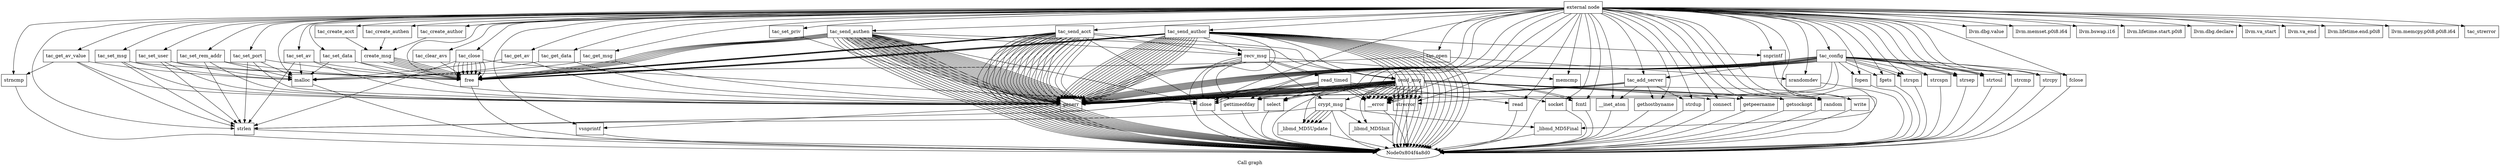 digraph "Call graph" {
	label="Call graph";

	Node0x804f4a8a0 [shape=record,label="{external node}"];
	Node0x804f4a8a0 -> Node0x804f4a930;
	Node0x804f4a8a0 -> Node0x804f4ab10;
	Node0x804f4a8a0 -> Node0x804f4abd0;
	Node0x804f4a8a0 -> Node0x804f4a9f0;
	Node0x804f4a8a0 -> Node0x804f4aa50;
	Node0x804f4a8a0 -> Node0x804f4ac30;
	Node0x804f4a8a0 -> Node0x804f4aab0;
	Node0x804f4a8a0 -> Node0x804f4ac90;
	Node0x804f4a8a0 -> Node0x804f4acf0;
	Node0x804f4a8a0 -> Node0x804f4ad50;
	Node0x804f4a8a0 -> Node0x804f4ab70;
	Node0x804f4a8a0 -> Node0x804f4adb0;
	Node0x804f4a8a0 -> Node0x804f4ae10;
	Node0x804f4a8a0 -> Node0x804f4ae70;
	Node0x804f4a8a0 -> Node0x804f4aed0;
	Node0x804f4a8a0 -> Node0x804f4af30;
	Node0x804f4a8a0 -> Node0x804f4af90;
	Node0x804f4a8a0 -> Node0x804f4aff0;
	Node0x804f4a8a0 -> Node0x804f4b050;
	Node0x804f4a8a0 -> Node0x804f4b0b0;
	Node0x804f4a8a0 -> Node0x804f4b110;
	Node0x804f4a8a0 -> Node0x804f4b170;
	Node0x804f4a8a0 -> Node0x804f4b1d0;
	Node0x804f4a8a0 -> Node0x804f4b470;
	Node0x804f4a8a0 -> Node0x804f4b230;
	Node0x804f4a8a0 -> Node0x804f4b290;
	Node0x804f4a8a0 -> Node0x804f4b2f0;
	Node0x804f4a8a0 -> Node0x804f4b350;
	Node0x804f4a8a0 -> Node0x804f4b3b0;
	Node0x804f4a8a0 -> Node0x804f4b410;
	Node0x804f4a8a0 -> Node0x804f4b4d0;
	Node0x804f4a8a0 -> Node0x804f4b590;
	Node0x804f4a8a0 -> Node0x804f4b5f0;
	Node0x804f4a8a0 -> Node0x804f4b650;
	Node0x804f4a8a0 -> Node0x804f4b6b0;
	Node0x804f4a8a0 -> Node0x804f4b710;
	Node0x804f4a8a0 -> Node0x804f4b770;
	Node0x804f4a8a0 -> Node0x804f4b7d0;
	Node0x804f4a8a0 -> Node0x804f4b830;
	Node0x804f4a8a0 -> Node0x804f4bc50;
	Node0x804f4a8a0 -> Node0x804f4bd70;
	Node0x804f4a8a0 -> Node0x804f4be30;
	Node0x804f4a8a0 -> Node0x804f4be90;
	Node0x804f4a8a0 -> Node0x804f4bef0;
	Node0x804f4a8a0 -> Node0x804f4bdd0;
	Node0x804f4a8a0 -> Node0x804f4ba70;
	Node0x804f4a8a0 -> Node0x804f4b950;
	Node0x804f4a8a0 -> Node0x804f4b9b0;
	Node0x804f4a8a0 -> Node0x804f4ba10;
	Node0x804f4a8a0 -> Node0x804f4bad0;
	Node0x804f4a8a0 -> Node0x804f4bb30;
	Node0x804f4a8a0 -> Node0x804f4bb90;
	Node0x804f4a8a0 -> Node0x804f4bcb0;
	Node0x804f4a8a0 -> Node0x804f4bf50;
	Node0x804f4a8a0 -> Node0x804f4bfb0;
	Node0x804f4a8a0 -> Node0x804f4c010;
	Node0x804f4a8a0 -> Node0x804f4c070;
	Node0x804f4a8a0 -> Node0x804f4c0d0;
	Node0x804f4a8a0 -> Node0x804f4c130;
	Node0x804f4a8a0 -> Node0x804f4c190;
	Node0x804f4a8a0 -> Node0x804f4c1f0;
	Node0x804f4a8a0 -> Node0x804f4c250;
	Node0x804f4a8a0 -> Node0x804f4c2b0;
	Node0x804f4a8a0 -> Node0x804f4c310;
	Node0x804f4a8a0 -> Node0x804f4c370;
	Node0x804f4a8a0 -> Node0x804f4c3d0;
	Node0x804f4a8a0 -> Node0x804f4c430;
	Node0x804f4a8a0 -> Node0x804f4c490;
	Node0x804f4a930 [shape=record,label="{tac_add_server}"];
	Node0x804f4a930 -> Node0x804f4a990;
	Node0x804f4a930 -> Node0x804f4a9f0;
	Node0x804f4a930 -> Node0x804f4aa50;
	Node0x804f4a930 -> Node0x804f4a990;
	Node0x804f4a930 -> Node0x804f4aab0;
	Node0x804f4a930 -> Node0x804f4a990;
	Node0x804f4ab10 [shape=record,label="{llvm.dbg.value}"];
	Node0x804f4a990 [shape=record,label="{generr}"];
	Node0x804f4a990 -> Node0x804f4ab70;
	Node0x804f4abd0 [shape=record,label="{llvm.memset.p0i8.i64}"];
	Node0x804f4a9f0 [shape=record,label="{__inet_aton}"];
	Node0x804f4a9f0 -> Node0x804f4a8d0;
	Node0x804f4aa50 [shape=record,label="{gethostbyname}"];
	Node0x804f4aa50 -> Node0x804f4a8d0;
	Node0x804f4ac30 [shape=record,label="{llvm.bswap.i16}"];
	Node0x804f4aab0 [shape=record,label="{strdup}"];
	Node0x804f4aab0 -> Node0x804f4a8d0;
	Node0x804f4ac90 [shape=record,label="{llvm.lifetime.start.p0i8}"];
	Node0x804f4acf0 [shape=record,label="{llvm.dbg.declare}"];
	Node0x804f4ad50 [shape=record,label="{llvm.va_start}"];
	Node0x804f4ab70 [shape=record,label="{vsnprintf}"];
	Node0x804f4ab70 -> Node0x804f4a8d0;
	Node0x804f4adb0 [shape=record,label="{llvm.va_end}"];
	Node0x804f4ae10 [shape=record,label="{llvm.lifetime.end.p0i8}"];
	Node0x804f4ae70 [shape=record,label="{tac_close}"];
	Node0x804f4ae70 -> Node0x804f4aed0;
	Node0x804f4ae70 -> Node0x804f4af30;
	Node0x804f4ae70 -> Node0x804f4af90;
	Node0x804f4ae70 -> Node0x804f4af90;
	Node0x804f4ae70 -> Node0x804f4af90;
	Node0x804f4ae70 -> Node0x804f4af90;
	Node0x804f4ae70 -> Node0x804f4af90;
	Node0x804f4ae70 -> Node0x804f4af90;
	Node0x804f4ae70 -> Node0x804f4af90;
	Node0x804f4ae70 -> Node0x804f4af90;
	Node0x804f4aed0 [shape=record,label="{close}"];
	Node0x804f4aed0 -> Node0x804f4a8d0;
	Node0x804f4af30 [shape=record,label="{strlen}"];
	Node0x804f4af30 -> Node0x804f4a8d0;
	Node0x804f4af90 [shape=record,label="{free}"];
	Node0x804f4af90 -> Node0x804f4a8d0;
	Node0x804f4aff0 [shape=record,label="{tac_config}"];
	Node0x804f4aff0 -> Node0x804f4b050;
	Node0x804f4aff0 -> Node0x804f4b0b0;
	Node0x804f4aff0 -> Node0x804f4b110;
	Node0x804f4aff0 -> Node0x804f4a990;
	Node0x804f4aff0 -> Node0x804f4b170;
	Node0x804f4aff0 -> Node0x804f4af30;
	Node0x804f4aff0 -> Node0x804f4a990;
	Node0x804f4aff0 -> Node0x804f4a990;
	Node0x804f4aff0 -> Node0x804f4b1d0;
	Node0x804f4aff0 -> Node0x804f4b1d0;
	Node0x804f4aff0 -> Node0x804f4b230;
	Node0x804f4aff0 -> Node0x804f4a990;
	Node0x804f4aff0 -> Node0x804f4a990;
	Node0x804f4aff0 -> Node0x804f4b290;
	Node0x804f4aff0 -> Node0x804f4b290;
	Node0x804f4aff0 -> Node0x804f4b2f0;
	Node0x804f4aff0 -> Node0x804f4a990;
	Node0x804f4aff0 -> Node0x804f4b2f0;
	Node0x804f4aff0 -> Node0x804f4a990;
	Node0x804f4aff0 -> Node0x804f4b350;
	Node0x804f4aff0 -> Node0x804f4a990;
	Node0x804f4aff0 -> Node0x804f4a930;
	Node0x804f4aff0 -> Node0x804f4b3b0;
	Node0x804f4aff0 -> Node0x804f4a990;
	Node0x804f4aff0 -> Node0x804f4b410;
	Node0x804f4b050 [shape=record,label="{fopen}"];
	Node0x804f4b050 -> Node0x804f4a8d0;
	Node0x804f4b0b0 [shape=record,label="{__error}"];
	Node0x804f4b0b0 -> Node0x804f4a8d0;
	Node0x804f4b110 [shape=record,label="{strerror}"];
	Node0x804f4b110 -> Node0x804f4a8d0;
	Node0x804f4b170 [shape=record,label="{fgets}"];
	Node0x804f4b170 -> Node0x804f4a8d0;
	Node0x804f4b1d0 [shape=record,label="{strspn}"];
	Node0x804f4b1d0 -> Node0x804f4a8d0;
	Node0x804f4b470 [shape=record,label="{llvm.memcpy.p0i8.p0i8.i64}"];
	Node0x804f4b230 [shape=record,label="{strcspn}"];
	Node0x804f4b230 -> Node0x804f4a8d0;
	Node0x804f4b290 [shape=record,label="{strsep}"];
	Node0x804f4b290 -> Node0x804f4a8d0;
	Node0x804f4b2f0 [shape=record,label="{strtoul}"];
	Node0x804f4b2f0 -> Node0x804f4a8d0;
	Node0x804f4b350 [shape=record,label="{strcmp}"];
	Node0x804f4b350 -> Node0x804f4a8d0;
	Node0x804f4b3b0 [shape=record,label="{strcpy}"];
	Node0x804f4b3b0 -> Node0x804f4a8d0;
	Node0x804f4b410 [shape=record,label="{fclose}"];
	Node0x804f4b410 -> Node0x804f4a8d0;
	Node0x804f4b4d0 [shape=record,label="{tac_create_authen}"];
	Node0x804f4b4d0 -> Node0x804f4b530;
	Node0x804f4b530 [shape=record,label="{create_msg}"];
	Node0x804f4b530 -> Node0x804f4af90;
	Node0x804f4b530 -> Node0x804f4af90;
	Node0x804f4b530 -> Node0x804f4af90;
	Node0x804f4b530 -> Node0x804f4af90;
	Node0x804f4b530 -> Node0x804f4af90;
	Node0x804f4b530 -> Node0x804f4af90;
	Node0x804f4b590 [shape=record,label="{tac_create_author}"];
	Node0x804f4b590 -> Node0x804f4b530;
	Node0x804f4b5f0 [shape=record,label="{tac_create_acct}"];
	Node0x804f4b5f0 -> Node0x804f4b530;
	Node0x804f4b650 [shape=record,label="{tac_get_data}"];
	Node0x804f4b650 -> Node0x804f4b6b0;
	Node0x804f4b650 -> Node0x804f4a990;
	Node0x804f4bfb0 [shape=record,label="{snprintf}"];
	Node0x804f4bfb0 -> Node0x804f4a8d0;
	Node0x804f4b6b0 [shape=record,label="{malloc}"];
	Node0x804f4b6b0 -> Node0x804f4a8d0;
	Node0x804f4b710 [shape=record,label="{tac_get_msg}"];
	Node0x804f4b710 -> Node0x804f4b6b0;
	Node0x804f4b710 -> Node0x804f4a990;
	Node0x804f4b770 [shape=record,label="{tac_open}"];
	Node0x804f4b770 -> Node0x804f4b6b0;
	Node0x804f4b770 -> Node0x804f4b7d0;
	Node0x804f4b7d0 [shape=record,label="{srandomdev}"];
	Node0x804f4b7d0 -> Node0x804f4a8d0;
	Node0x804f4b830 [shape=record,label="{tac_send_authen}"];
	Node0x804f4b830 -> Node0x804f4a990;
	Node0x804f4b830 -> Node0x804f4a8d0;
	Node0x804f4b830 -> Node0x804f4a990;
	Node0x804f4b830 -> Node0x804f4a8d0;
	Node0x804f4b830 -> Node0x804f4af90;
	Node0x804f4b830 -> Node0x804f4a990;
	Node0x804f4b830 -> Node0x804f4a990;
	Node0x804f4b830 -> Node0x804f4a8d0;
	Node0x804f4b830 -> Node0x804f4a990;
	Node0x804f4b830 -> Node0x804f4a8d0;
	Node0x804f4b830 -> Node0x804f4af90;
	Node0x804f4b830 -> Node0x804f4a990;
	Node0x804f4b830 -> Node0x804f4a990;
	Node0x804f4b830 -> Node0x804f4a8d0;
	Node0x804f4b830 -> Node0x804f4a990;
	Node0x804f4b830 -> Node0x804f4a8d0;
	Node0x804f4b830 -> Node0x804f4af90;
	Node0x804f4b830 -> Node0x804f4a990;
	Node0x804f4b830 -> Node0x804f4a990;
	Node0x804f4b830 -> Node0x804f4a8d0;
	Node0x804f4b830 -> Node0x804f4a990;
	Node0x804f4b830 -> Node0x804f4a8d0;
	Node0x804f4b830 -> Node0x804f4af90;
	Node0x804f4b830 -> Node0x804f4a990;
	Node0x804f4b830 -> Node0x804f4a990;
	Node0x804f4b830 -> Node0x804f4a8d0;
	Node0x804f4b830 -> Node0x804f4a990;
	Node0x804f4b830 -> Node0x804f4a8d0;
	Node0x804f4b830 -> Node0x804f4af90;
	Node0x804f4b830 -> Node0x804f4a990;
	Node0x804f4b830 -> Node0x804f4a8d0;
	Node0x804f4b830 -> Node0x804f4a990;
	Node0x804f4b830 -> Node0x804f4a8d0;
	Node0x804f4b830 -> Node0x804f4af90;
	Node0x804f4b830 -> Node0x804f4b890;
	Node0x804f4b830 -> Node0x804f4b8f0;
	Node0x804f4b830 -> Node0x804f4a8d0;
	Node0x804f4b830 -> Node0x804f4a990;
	Node0x804f4b830 -> Node0x804f4a990;
	Node0x804f4b830 -> Node0x804f4a990;
	Node0x804f4b830 -> Node0x804f4aed0;
	Node0x804f4b890 [shape=record,label="{send_msg}"];
	Node0x804f4b890 -> Node0x804f4a990;
	Node0x804f4b890 -> Node0x804f4a990;
	Node0x804f4b890 -> Node0x804f4b950;
	Node0x804f4b890 -> Node0x804f4b0b0;
	Node0x804f4b890 -> Node0x804f4b110;
	Node0x804f4b890 -> Node0x804f4a990;
	Node0x804f4b890 -> Node0x804f4b9b0;
	Node0x804f4b890 -> Node0x804f4b9b0;
	Node0x804f4b890 -> Node0x804f4b0b0;
	Node0x804f4b890 -> Node0x804f4b110;
	Node0x804f4b890 -> Node0x804f4a990;
	Node0x804f4b890 -> Node0x804f4aed0;
	Node0x804f4b890 -> Node0x804f4ba10;
	Node0x804f4b890 -> Node0x804f4b0b0;
	Node0x804f4b890 -> Node0x804f4ba70;
	Node0x804f4b890 -> Node0x804f4b0b0;
	Node0x804f4b890 -> Node0x804f4b110;
	Node0x804f4b890 -> Node0x804f4a990;
	Node0x804f4b890 -> Node0x804f4aed0;
	Node0x804f4b890 -> Node0x804f4a990;
	Node0x804f4b890 -> Node0x804f4aed0;
	Node0x804f4b890 -> Node0x804f4bad0;
	Node0x804f4b890 -> Node0x804f4b0b0;
	Node0x804f4b890 -> Node0x804f4b0b0;
	Node0x804f4b890 -> Node0x804f4b110;
	Node0x804f4b890 -> Node0x804f4a990;
	Node0x804f4b890 -> Node0x804f4aed0;
	Node0x804f4b890 -> Node0x804f4bb30;
	Node0x804f4b890 -> Node0x804f4b0b0;
	Node0x804f4b890 -> Node0x804f4b0b0;
	Node0x804f4b890 -> Node0x804f4b110;
	Node0x804f4b890 -> Node0x804f4a990;
	Node0x804f4b890 -> Node0x804f4aed0;
	Node0x804f4b890 -> Node0x804f4bb90;
	Node0x804f4b890 -> Node0x804f4bb90;
	Node0x804f4b890 -> Node0x804f4bbf0;
	Node0x804f4b890 -> Node0x804f4bc50;
	Node0x804f4b890 -> Node0x804f4a8d0;
	Node0x804f4b890 -> Node0x804f4bcb0;
	Node0x804f4b890 -> Node0x804f4b0b0;
	Node0x804f4b890 -> Node0x804f4b0b0;
	Node0x804f4b890 -> Node0x804f4b110;
	Node0x804f4b890 -> Node0x804f4a990;
	Node0x804f4b890 -> Node0x804f4bc50;
	Node0x804f4b890 -> Node0x804f4ba70;
	Node0x804f4b890 -> Node0x804f4b0b0;
	Node0x804f4b890 -> Node0x804f4b110;
	Node0x804f4b890 -> Node0x804f4a990;
	Node0x804f4b890 -> Node0x804f4a990;
	Node0x804f4b8f0 [shape=record,label="{recv_msg}"];
	Node0x804f4b8f0 -> Node0x804f4bc50;
	Node0x804f4b8f0 -> Node0x804f4bd10;
	Node0x804f4b8f0 -> Node0x804f4bd70;
	Node0x804f4b8f0 -> Node0x804f4a990;
	Node0x804f4b8f0 -> Node0x804f4a990;
	Node0x804f4b8f0 -> Node0x804f4a8d0;
	Node0x804f4b8f0 -> Node0x804f4a990;
	Node0x804f4b8f0 -> Node0x804f4a990;
	Node0x804f4b8f0 -> Node0x804f4bd10;
	Node0x804f4b8f0 -> Node0x804f4bbf0;
	Node0x804f4bc50 [shape=record,label="{gettimeofday}"];
	Node0x804f4bc50 -> Node0x804f4a8d0;
	Node0x804f4bd10 [shape=record,label="{read_timed}"];
	Node0x804f4bd10 -> Node0x804f4bdd0;
	Node0x804f4bd10 -> Node0x804f4b0b0;
	Node0x804f4bd10 -> Node0x804f4b0b0;
	Node0x804f4bd10 -> Node0x804f4b110;
	Node0x804f4bd10 -> Node0x804f4a990;
	Node0x804f4bd10 -> Node0x804f4bc50;
	Node0x804f4bd10 -> Node0x804f4ba70;
	Node0x804f4bd10 -> Node0x804f4b0b0;
	Node0x804f4bd10 -> Node0x804f4b110;
	Node0x804f4bd10 -> Node0x804f4a990;
	Node0x804f4bd10 -> Node0x804f4a990;
	Node0x804f4bd10 -> Node0x804f4a990;
	Node0x804f4bd70 [shape=record,label="{memcmp}"];
	Node0x804f4bd70 -> Node0x804f4a8d0;
	Node0x804f4bbf0 [shape=record,label="{crypt_msg}"];
	Node0x804f4bbf0 -> Node0x804f4a8d0;
	Node0x804f4bbf0 -> Node0x804f4be30;
	Node0x804f4bbf0 -> Node0x804f4be90;
	Node0x804f4bbf0 -> Node0x804f4af30;
	Node0x804f4bbf0 -> Node0x804f4be90;
	Node0x804f4bbf0 -> Node0x804f4be90;
	Node0x804f4bbf0 -> Node0x804f4be90;
	Node0x804f4bbf0 -> Node0x804f4bef0;
	Node0x804f4bbf0 -> Node0x804f4be90;
	Node0x804f4be30 [shape=record,label="{_libmd_MD5Init}"];
	Node0x804f4be30 -> Node0x804f4a8d0;
	Node0x804f4be90 [shape=record,label="{_libmd_MD5Update}"];
	Node0x804f4be90 -> Node0x804f4a8d0;
	Node0x804f4bef0 [shape=record,label="{_libmd_MD5Final}"];
	Node0x804f4bef0 -> Node0x804f4a8d0;
	Node0x804f4bdd0 [shape=record,label="{read}"];
	Node0x804f4bdd0 -> Node0x804f4a8d0;
	Node0x804f4ba70 [shape=record,label="{select}"];
	Node0x804f4ba70 -> Node0x804f4a8d0;
	Node0x804f4b950 [shape=record,label="{socket}"];
	Node0x804f4b950 -> Node0x804f4a8d0;
	Node0x804f4b9b0 [shape=record,label="{fcntl}"];
	Node0x804f4b9b0 -> Node0x804f4a8d0;
	Node0x804f4ba10 [shape=record,label="{connect}"];
	Node0x804f4ba10 -> Node0x804f4a8d0;
	Node0x804f4bad0 [shape=record,label="{getpeername}"];
	Node0x804f4bad0 -> Node0x804f4a8d0;
	Node0x804f4bb30 [shape=record,label="{getsockopt}"];
	Node0x804f4bb30 -> Node0x804f4a8d0;
	Node0x804f4bb90 [shape=record,label="{random}"];
	Node0x804f4bb90 -> Node0x804f4a8d0;
	Node0x804f4bcb0 [shape=record,label="{write}"];
	Node0x804f4bcb0 -> Node0x804f4a8d0;
	Node0x804f4bf50 [shape=record,label="{tac_send_author}"];
	Node0x804f4bf50 -> Node0x804f4a8d0;
	Node0x804f4bf50 -> Node0x804f4a8d0;
	Node0x804f4bf50 -> Node0x804f4a990;
	Node0x804f4bf50 -> Node0x804f4a8d0;
	Node0x804f4bf50 -> Node0x804f4a990;
	Node0x804f4bf50 -> Node0x804f4a8d0;
	Node0x804f4bf50 -> Node0x804f4af90;
	Node0x804f4bf50 -> Node0x804f4a990;
	Node0x804f4bf50 -> Node0x804f4a990;
	Node0x804f4bf50 -> Node0x804f4a8d0;
	Node0x804f4bf50 -> Node0x804f4a990;
	Node0x804f4bf50 -> Node0x804f4a8d0;
	Node0x804f4bf50 -> Node0x804f4af90;
	Node0x804f4bf50 -> Node0x804f4a990;
	Node0x804f4bf50 -> Node0x804f4a990;
	Node0x804f4bf50 -> Node0x804f4a8d0;
	Node0x804f4bf50 -> Node0x804f4a990;
	Node0x804f4bf50 -> Node0x804f4a8d0;
	Node0x804f4bf50 -> Node0x804f4af90;
	Node0x804f4bf50 -> Node0x804f4a990;
	Node0x804f4bf50 -> Node0x804f4a990;
	Node0x804f4bf50 -> Node0x804f4a8d0;
	Node0x804f4bf50 -> Node0x804f4a990;
	Node0x804f4bf50 -> Node0x804f4a8d0;
	Node0x804f4bf50 -> Node0x804f4af90;
	Node0x804f4bf50 -> Node0x804f4a990;
	Node0x804f4bf50 -> Node0x804f4b890;
	Node0x804f4bf50 -> Node0x804f4b8f0;
	Node0x804f4bf50 -> Node0x804f4a8d0;
	Node0x804f4bf50 -> Node0x804f4a990;
	Node0x804f4bf50 -> Node0x804f4a990;
	Node0x804f4bf50 -> Node0x804f4bfb0;
	Node0x804f4bf50 -> Node0x804f4a8d0;
	Node0x804f4bf50 -> Node0x804f4a990;
	Node0x804f4bf50 -> Node0x804f4a8d0;
	Node0x804f4bf50 -> Node0x804f4a990;
	Node0x804f4bf50 -> Node0x804f4aed0;
	Node0x804f4c010 [shape=record,label="{tac_send_acct}"];
	Node0x804f4c010 -> Node0x804f4a8d0;
	Node0x804f4c010 -> Node0x804f4a8d0;
	Node0x804f4c010 -> Node0x804f4a990;
	Node0x804f4c010 -> Node0x804f4a8d0;
	Node0x804f4c010 -> Node0x804f4a990;
	Node0x804f4c010 -> Node0x804f4a8d0;
	Node0x804f4c010 -> Node0x804f4af90;
	Node0x804f4c010 -> Node0x804f4a990;
	Node0x804f4c010 -> Node0x804f4a990;
	Node0x804f4c010 -> Node0x804f4a8d0;
	Node0x804f4c010 -> Node0x804f4a990;
	Node0x804f4c010 -> Node0x804f4a8d0;
	Node0x804f4c010 -> Node0x804f4af90;
	Node0x804f4c010 -> Node0x804f4a990;
	Node0x804f4c010 -> Node0x804f4a990;
	Node0x804f4c010 -> Node0x804f4a8d0;
	Node0x804f4c010 -> Node0x804f4a990;
	Node0x804f4c010 -> Node0x804f4a8d0;
	Node0x804f4c010 -> Node0x804f4af90;
	Node0x804f4c010 -> Node0x804f4a990;
	Node0x804f4c010 -> Node0x804f4a990;
	Node0x804f4c010 -> Node0x804f4a8d0;
	Node0x804f4c010 -> Node0x804f4a990;
	Node0x804f4c010 -> Node0x804f4a8d0;
	Node0x804f4c010 -> Node0x804f4af90;
	Node0x804f4c010 -> Node0x804f4a990;
	Node0x804f4c010 -> Node0x804f4b890;
	Node0x804f4c010 -> Node0x804f4b8f0;
	Node0x804f4c010 -> Node0x804f4a8d0;
	Node0x804f4c010 -> Node0x804f4a990;
	Node0x804f4c010 -> Node0x804f4a990;
	Node0x804f4c010 -> Node0x804f4a990;
	Node0x804f4c010 -> Node0x804f4aed0;
	Node0x804f4c070 [shape=record,label="{tac_set_rem_addr}"];
	Node0x804f4c070 -> Node0x804f4af30;
	Node0x804f4c070 -> Node0x804f4af90;
	Node0x804f4c070 -> Node0x804f4b6b0;
	Node0x804f4c070 -> Node0x804f4a990;
	Node0x804f4c0d0 [shape=record,label="{tac_set_data}"];
	Node0x804f4c0d0 -> Node0x804f4af90;
	Node0x804f4c0d0 -> Node0x804f4b6b0;
	Node0x804f4c0d0 -> Node0x804f4a990;
	Node0x804f4c130 [shape=record,label="{tac_set_msg}"];
	Node0x804f4c130 -> Node0x804f4af30;
	Node0x804f4c130 -> Node0x804f4af90;
	Node0x804f4c130 -> Node0x804f4b6b0;
	Node0x804f4c130 -> Node0x804f4a990;
	Node0x804f4c190 [shape=record,label="{tac_set_port}"];
	Node0x804f4c190 -> Node0x804f4af30;
	Node0x804f4c190 -> Node0x804f4af90;
	Node0x804f4c190 -> Node0x804f4b6b0;
	Node0x804f4c190 -> Node0x804f4a990;
	Node0x804f4c1f0 [shape=record,label="{tac_set_priv}"];
	Node0x804f4c1f0 -> Node0x804f4a990;
	Node0x804f4c250 [shape=record,label="{tac_set_user}"];
	Node0x804f4c250 -> Node0x804f4af30;
	Node0x804f4c250 -> Node0x804f4af90;
	Node0x804f4c250 -> Node0x804f4b6b0;
	Node0x804f4c250 -> Node0x804f4a990;
	Node0x804f4c2b0 [shape=record,label="{tac_set_av}"];
	Node0x804f4c2b0 -> Node0x804f4af30;
	Node0x804f4c2b0 -> Node0x804f4af90;
	Node0x804f4c2b0 -> Node0x804f4b6b0;
	Node0x804f4c2b0 -> Node0x804f4a990;
	Node0x804f4c310 [shape=record,label="{tac_get_av}"];
	Node0x804f4c310 -> Node0x804f4b6b0;
	Node0x804f4c310 -> Node0x804f4a990;
	Node0x804f4c370 [shape=record,label="{tac_get_av_value}"];
	Node0x804f4c370 -> Node0x804f4af30;
	Node0x804f4c370 -> Node0x804f4c3d0;
	Node0x804f4c370 -> Node0x804f4b6b0;
	Node0x804f4c370 -> Node0x804f4a990;
	Node0x804f4c3d0 [shape=record,label="{strncmp}"];
	Node0x804f4c3d0 -> Node0x804f4a8d0;
	Node0x804f4c430 [shape=record,label="{tac_clear_avs}"];
	Node0x804f4c430 -> Node0x804f4af90;
	Node0x804f4c490 [shape=record,label="{tac_strerror}"];
}
